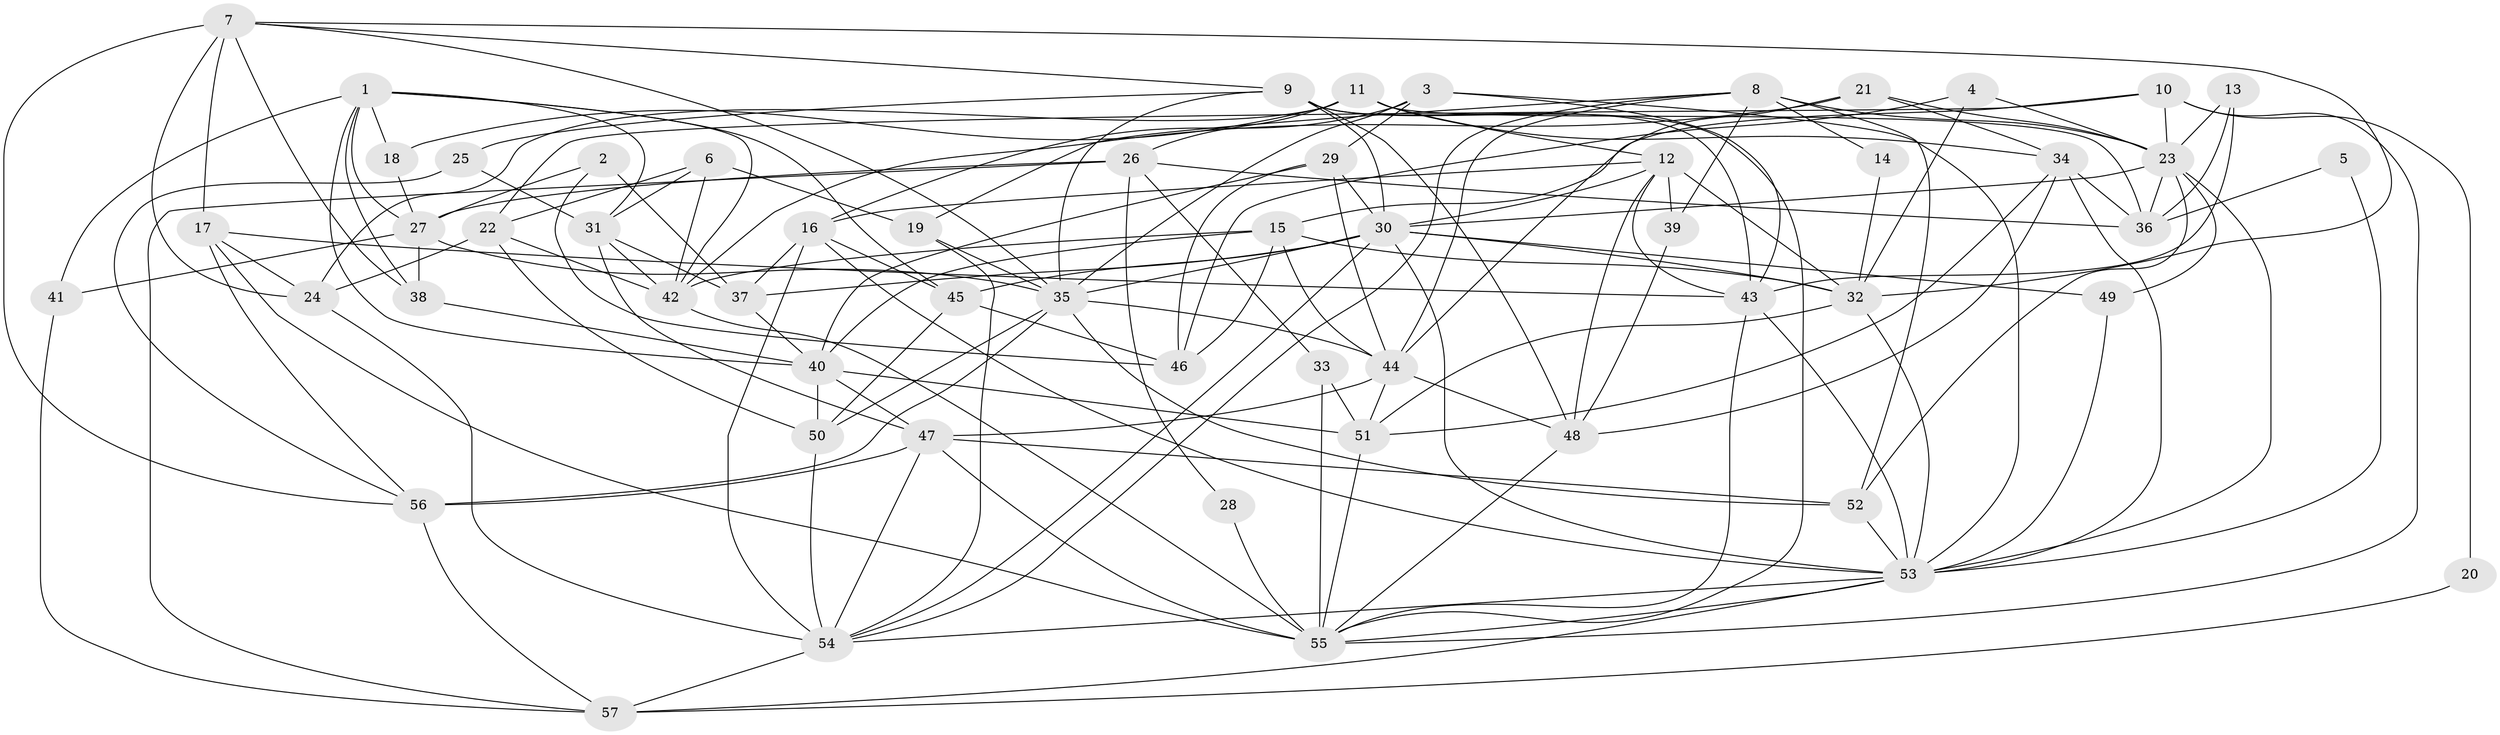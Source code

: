 // original degree distribution, {4: 0.21238938053097345, 5: 0.17699115044247787, 2: 0.168141592920354, 3: 0.26548672566371684, 6: 0.12389380530973451, 8: 0.017699115044247787, 7: 0.035398230088495575}
// Generated by graph-tools (version 1.1) at 2025/50/03/09/25 03:50:10]
// undirected, 57 vertices, 162 edges
graph export_dot {
graph [start="1"]
  node [color=gray90,style=filled];
  1;
  2;
  3;
  4;
  5;
  6;
  7;
  8;
  9;
  10;
  11;
  12;
  13;
  14;
  15;
  16;
  17;
  18;
  19;
  20;
  21;
  22;
  23;
  24;
  25;
  26;
  27;
  28;
  29;
  30;
  31;
  32;
  33;
  34;
  35;
  36;
  37;
  38;
  39;
  40;
  41;
  42;
  43;
  44;
  45;
  46;
  47;
  48;
  49;
  50;
  51;
  52;
  53;
  54;
  55;
  56;
  57;
  1 -- 18 [weight=1.0];
  1 -- 27 [weight=1.0];
  1 -- 31 [weight=1.0];
  1 -- 38 [weight=1.0];
  1 -- 40 [weight=1.0];
  1 -- 41 [weight=1.0];
  1 -- 42 [weight=1.0];
  1 -- 45 [weight=1.0];
  2 -- 27 [weight=1.0];
  2 -- 37 [weight=1.0];
  2 -- 46 [weight=1.0];
  3 -- 16 [weight=1.0];
  3 -- 29 [weight=1.0];
  3 -- 35 [weight=1.0];
  3 -- 43 [weight=1.0];
  3 -- 53 [weight=1.0];
  4 -- 23 [weight=1.0];
  4 -- 32 [weight=1.0];
  4 -- 46 [weight=1.0];
  5 -- 36 [weight=1.0];
  5 -- 53 [weight=1.0];
  6 -- 19 [weight=1.0];
  6 -- 22 [weight=1.0];
  6 -- 31 [weight=1.0];
  6 -- 42 [weight=1.0];
  7 -- 9 [weight=1.0];
  7 -- 17 [weight=1.0];
  7 -- 24 [weight=1.0];
  7 -- 32 [weight=1.0];
  7 -- 35 [weight=1.0];
  7 -- 38 [weight=1.0];
  7 -- 56 [weight=1.0];
  8 -- 14 [weight=1.0];
  8 -- 19 [weight=1.0];
  8 -- 23 [weight=1.0];
  8 -- 39 [weight=1.0];
  8 -- 44 [weight=1.0];
  8 -- 52 [weight=1.0];
  8 -- 54 [weight=1.0];
  9 -- 25 [weight=1.0];
  9 -- 30 [weight=1.0];
  9 -- 35 [weight=1.0];
  9 -- 43 [weight=1.0];
  9 -- 48 [weight=1.0];
  9 -- 55 [weight=1.0];
  10 -- 15 [weight=1.0];
  10 -- 20 [weight=1.0];
  10 -- 22 [weight=1.0];
  10 -- 23 [weight=1.0];
  10 -- 55 [weight=1.0];
  11 -- 12 [weight=1.0];
  11 -- 18 [weight=1.0];
  11 -- 24 [weight=1.0];
  11 -- 26 [weight=1.0];
  11 -- 34 [weight=1.0];
  11 -- 36 [weight=1.0];
  12 -- 16 [weight=1.0];
  12 -- 30 [weight=1.0];
  12 -- 32 [weight=1.0];
  12 -- 39 [weight=1.0];
  12 -- 43 [weight=1.0];
  12 -- 48 [weight=1.0];
  13 -- 23 [weight=1.0];
  13 -- 36 [weight=1.0];
  13 -- 43 [weight=1.0];
  14 -- 32 [weight=1.0];
  15 -- 32 [weight=1.0];
  15 -- 40 [weight=1.0];
  15 -- 42 [weight=1.0];
  15 -- 44 [weight=1.0];
  15 -- 46 [weight=1.0];
  16 -- 37 [weight=1.0];
  16 -- 45 [weight=1.0];
  16 -- 53 [weight=1.0];
  16 -- 54 [weight=1.0];
  17 -- 24 [weight=1.0];
  17 -- 43 [weight=1.0];
  17 -- 55 [weight=1.0];
  17 -- 56 [weight=1.0];
  18 -- 27 [weight=1.0];
  19 -- 35 [weight=1.0];
  19 -- 54 [weight=1.0];
  20 -- 57 [weight=1.0];
  21 -- 23 [weight=1.0];
  21 -- 34 [weight=1.0];
  21 -- 42 [weight=1.0];
  21 -- 44 [weight=1.0];
  22 -- 24 [weight=1.0];
  22 -- 42 [weight=1.0];
  22 -- 50 [weight=1.0];
  23 -- 30 [weight=1.0];
  23 -- 36 [weight=1.0];
  23 -- 49 [weight=1.0];
  23 -- 52 [weight=1.0];
  23 -- 53 [weight=1.0];
  24 -- 54 [weight=1.0];
  25 -- 31 [weight=2.0];
  25 -- 56 [weight=1.0];
  26 -- 27 [weight=1.0];
  26 -- 28 [weight=1.0];
  26 -- 33 [weight=1.0];
  26 -- 36 [weight=1.0];
  26 -- 57 [weight=1.0];
  27 -- 35 [weight=1.0];
  27 -- 38 [weight=1.0];
  27 -- 41 [weight=1.0];
  28 -- 55 [weight=1.0];
  29 -- 30 [weight=1.0];
  29 -- 40 [weight=1.0];
  29 -- 44 [weight=1.0];
  29 -- 46 [weight=1.0];
  30 -- 32 [weight=1.0];
  30 -- 35 [weight=1.0];
  30 -- 37 [weight=1.0];
  30 -- 45 [weight=1.0];
  30 -- 49 [weight=1.0];
  30 -- 53 [weight=1.0];
  30 -- 54 [weight=1.0];
  31 -- 37 [weight=1.0];
  31 -- 42 [weight=1.0];
  31 -- 47 [weight=1.0];
  32 -- 51 [weight=1.0];
  32 -- 53 [weight=1.0];
  33 -- 51 [weight=1.0];
  33 -- 55 [weight=1.0];
  34 -- 36 [weight=1.0];
  34 -- 48 [weight=1.0];
  34 -- 51 [weight=1.0];
  34 -- 53 [weight=1.0];
  35 -- 44 [weight=1.0];
  35 -- 50 [weight=1.0];
  35 -- 52 [weight=1.0];
  35 -- 56 [weight=1.0];
  37 -- 40 [weight=1.0];
  38 -- 40 [weight=1.0];
  39 -- 48 [weight=1.0];
  40 -- 47 [weight=1.0];
  40 -- 50 [weight=1.0];
  40 -- 51 [weight=1.0];
  41 -- 57 [weight=1.0];
  42 -- 55 [weight=1.0];
  43 -- 53 [weight=1.0];
  43 -- 55 [weight=1.0];
  44 -- 47 [weight=1.0];
  44 -- 48 [weight=1.0];
  44 -- 51 [weight=1.0];
  45 -- 46 [weight=1.0];
  45 -- 50 [weight=1.0];
  47 -- 52 [weight=1.0];
  47 -- 54 [weight=1.0];
  47 -- 55 [weight=1.0];
  47 -- 56 [weight=2.0];
  48 -- 55 [weight=1.0];
  49 -- 53 [weight=1.0];
  50 -- 54 [weight=1.0];
  51 -- 55 [weight=1.0];
  52 -- 53 [weight=1.0];
  53 -- 54 [weight=1.0];
  53 -- 55 [weight=1.0];
  53 -- 57 [weight=1.0];
  54 -- 57 [weight=1.0];
  56 -- 57 [weight=1.0];
}
